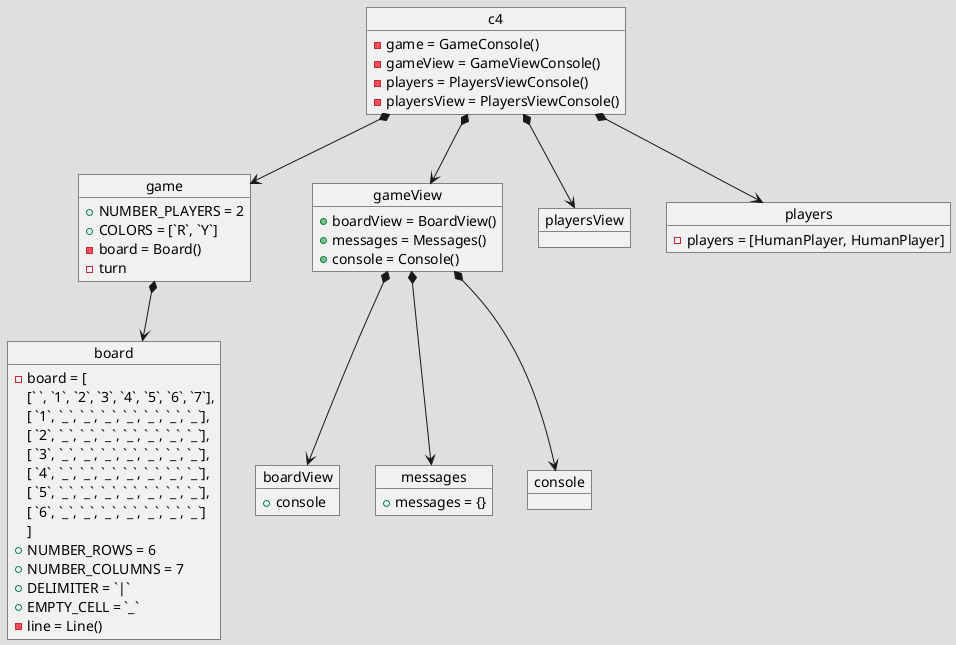 @startuml "Object Diagram Console Before First Move"

skinparam backGroundColor #69696936

object c4 {
  - game = GameConsole()
  - gameView = GameViewConsole()
  - players = PlayersViewConsole()
  - playersView = PlayersViewConsole()
}

object game {
  + NUMBER_PLAYERS = 2
  + COLORS = [`R`, `Y`]
  - board = Board()
  - turn
}

object gameView {
  + boardView = BoardView()
  + messages = Messages()
  + console = Console()
}

object playersView {
  
}

object boardView {
  + console
}

object messages {
  + messages = {}
}

object board {
  - board = [
    [` `, `1`, `2`, `3`, `4`, `5`, `6`, `7`],
    [ `1`, `_`, `_`, `_`, `_`, `_`, `_`, `_`],
    [ `2`, `_`, `_`, `_`, `_`, `_`, `_`, `_`],
    [ `3`, `_`, `_`, `_`, `_`, `_`, `_`, `_`],
    [ `4`, `_`, `_`, `_`, `_`, `_`, `_`, `_`],
    [ `5`, `_`, `_`, `_`, `_`, `_`, `_`, `_`],
    [ `6`, `_`, `_`, `_`, `_`, `_`, `_`, `_`]
    ]
  + NUMBER_ROWS = 6
  + NUMBER_COLUMNS = 7
  + DELIMITER = `|`
  + EMPTY_CELL = `_`
  - line = Line()
}

object players {
  - players = [HumanPlayer, HumanPlayer]
}

object console {
  
}

c4 *--> game
c4 *--> gameView
c4 *--> players
c4 *--> playersView

game *--> board

gameView *--> boardView
gameView *--> console
gameView *--> messages

@enduml